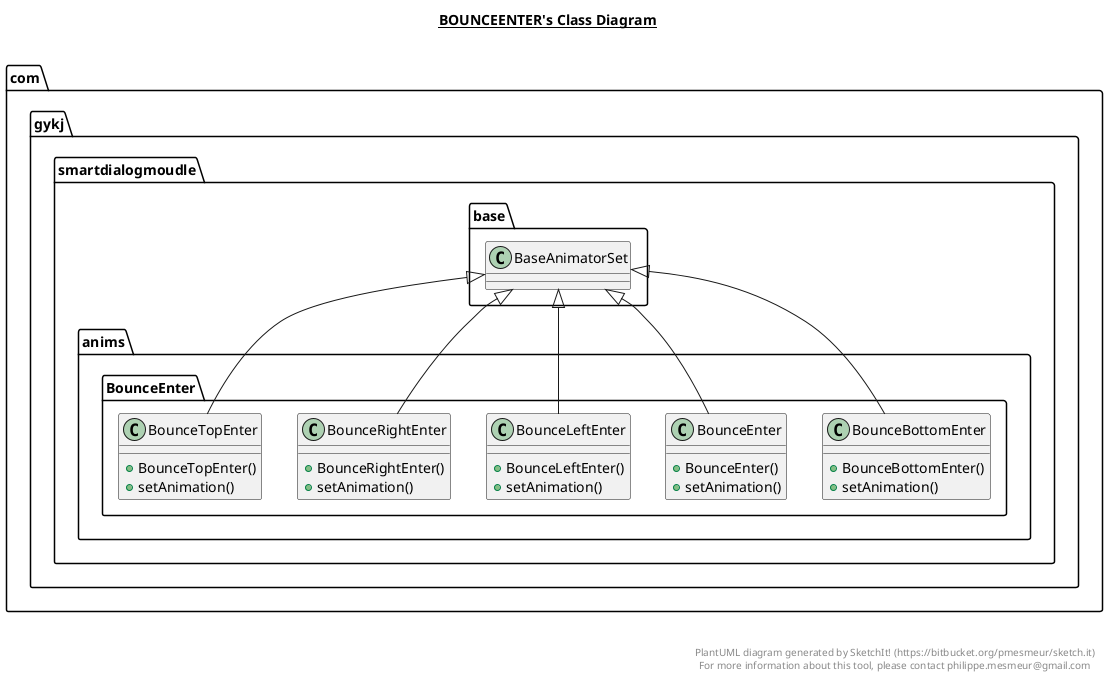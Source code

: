 @startuml

title __BOUNCEENTER's Class Diagram__\n

  namespace com.gykj.smartdialogmoudle {
    namespace anims {
      namespace BounceEnter {
        class com.gykj.smartdialogmoudle.anims.BounceEnter.BounceBottomEnter {
            + BounceBottomEnter()
            + setAnimation()
        }
      }
    }
  }
  

  namespace com.gykj.smartdialogmoudle {
    namespace anims {
      namespace BounceEnter {
        class com.gykj.smartdialogmoudle.anims.BounceEnter.BounceEnter {
            + BounceEnter()
            + setAnimation()
        }
      }
    }
  }
  

  namespace com.gykj.smartdialogmoudle {
    namespace anims {
      namespace BounceEnter {
        class com.gykj.smartdialogmoudle.anims.BounceEnter.BounceLeftEnter {
            + BounceLeftEnter()
            + setAnimation()
        }
      }
    }
  }
  

  namespace com.gykj.smartdialogmoudle {
    namespace anims {
      namespace BounceEnter {
        class com.gykj.smartdialogmoudle.anims.BounceEnter.BounceRightEnter {
            + BounceRightEnter()
            + setAnimation()
        }
      }
    }
  }
  

  namespace com.gykj.smartdialogmoudle {
    namespace anims {
      namespace BounceEnter {
        class com.gykj.smartdialogmoudle.anims.BounceEnter.BounceTopEnter {
            + BounceTopEnter()
            + setAnimation()
        }
      }
    }
  }
  

  com.gykj.smartdialogmoudle.anims.BounceEnter.BounceBottomEnter -up-|> com.gykj.smartdialogmoudle.base.BaseAnimatorSet
  com.gykj.smartdialogmoudle.anims.BounceEnter.BounceEnter -up-|> com.gykj.smartdialogmoudle.base.BaseAnimatorSet
  com.gykj.smartdialogmoudle.anims.BounceEnter.BounceLeftEnter -up-|> com.gykj.smartdialogmoudle.base.BaseAnimatorSet
  com.gykj.smartdialogmoudle.anims.BounceEnter.BounceRightEnter -up-|> com.gykj.smartdialogmoudle.base.BaseAnimatorSet
  com.gykj.smartdialogmoudle.anims.BounceEnter.BounceTopEnter -up-|> com.gykj.smartdialogmoudle.base.BaseAnimatorSet


right footer


PlantUML diagram generated by SketchIt! (https://bitbucket.org/pmesmeur/sketch.it)
For more information about this tool, please contact philippe.mesmeur@gmail.com
endfooter

@enduml
